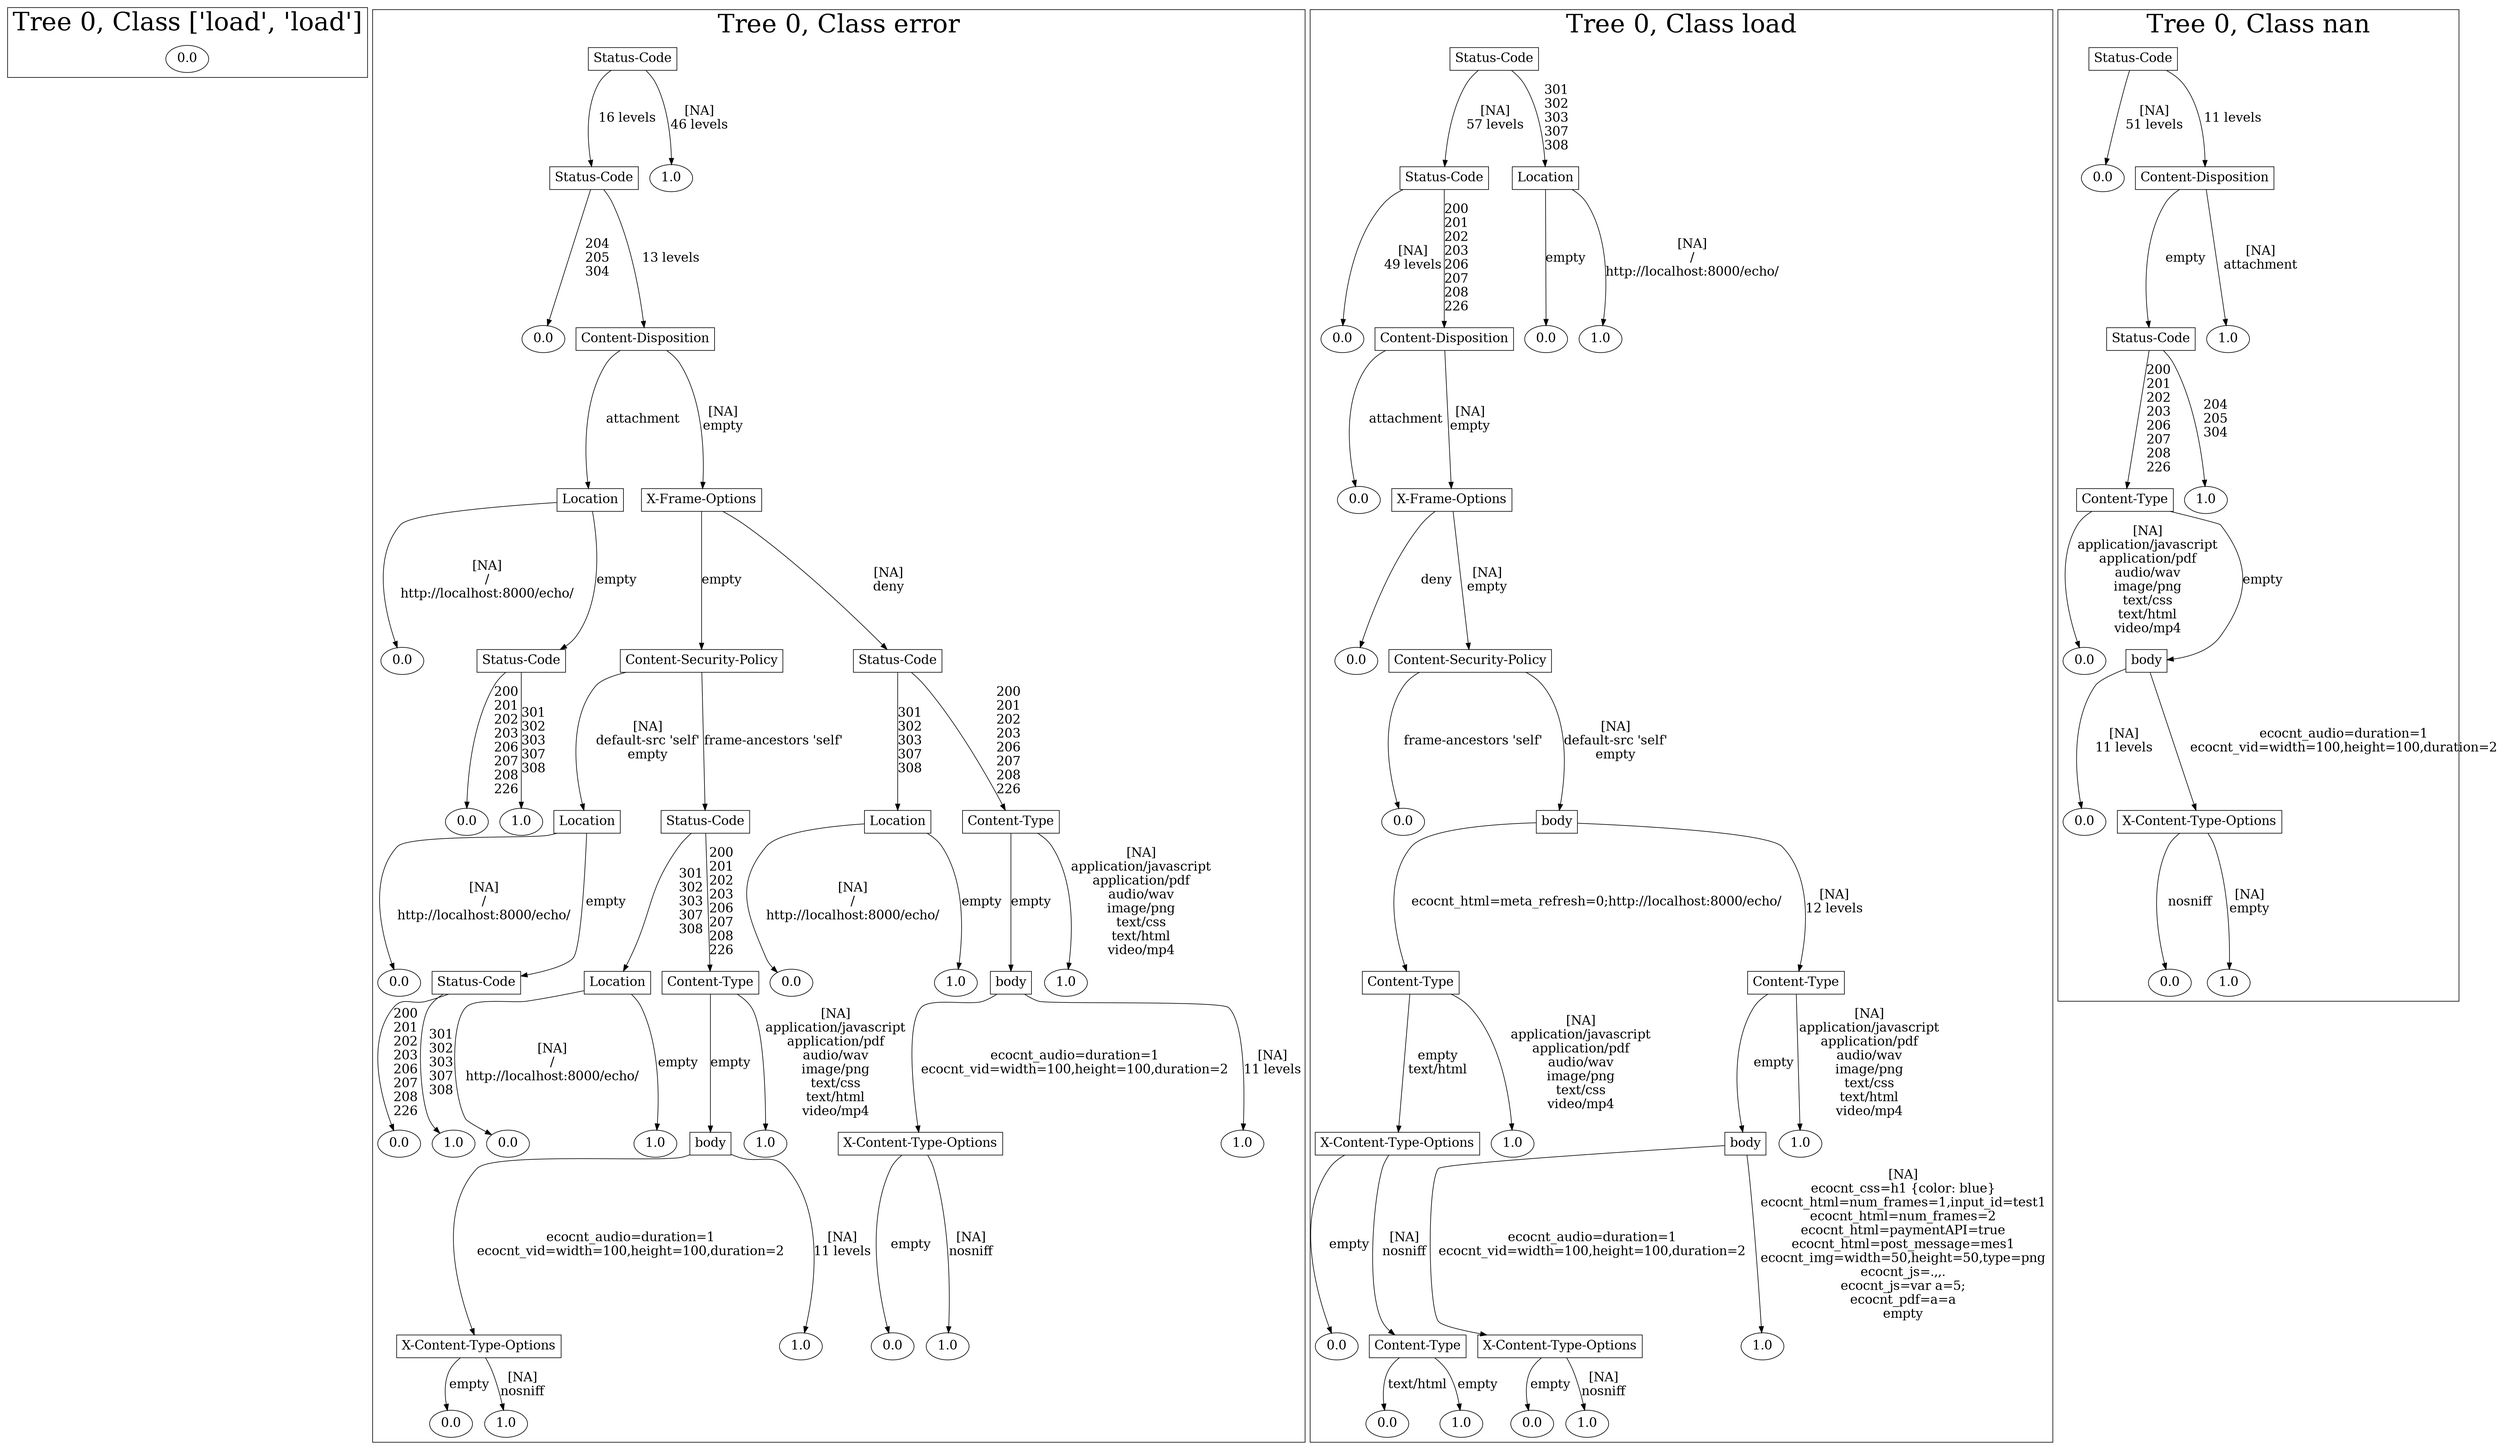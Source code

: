 /*
Generated by:
    http://https://github.com/h2oai/h2o-3/tree/master/h2o-genmodel/src/main/java/hex/genmodel/tools/PrintMojo.java
*/

/*
On a mac:

$ brew install graphviz
$ dot -Tpng file.gv -o file.png
$ open file.png
*/

digraph G {

subgraph cluster_0 {
/* Nodes */

/* Level 0 */
{
"SG_0_Node_0" [fontsize=20, label="0.0"]
}

/* Edges */

fontsize=40
label="Tree 0, Class ['load', 'load']"
}

subgraph cluster_1 {
/* Nodes */

/* Level 0 */
{
"SG_1_Node_0" [shape=box, fontsize=20, label="Status-Code"]
}

/* Level 1 */
{
"SG_1_Node_1" [shape=box, fontsize=20, label="Status-Code"]
"SG_1_Node_19" [fontsize=20, label="1.0"]
}

/* Level 2 */
{
"SG_1_Node_20" [fontsize=20, label="0.0"]
"SG_1_Node_2" [shape=box, fontsize=20, label="Content-Disposition"]
}

/* Level 3 */
{
"SG_1_Node_3" [shape=box, fontsize=20, label="Location"]
"SG_1_Node_4" [shape=box, fontsize=20, label="X-Frame-Options"]
}

/* Level 4 */
{
"SG_1_Node_21" [fontsize=20, label="0.0"]
"SG_1_Node_5" [shape=box, fontsize=20, label="Status-Code"]
"SG_1_Node_6" [shape=box, fontsize=20, label="Content-Security-Policy"]
"SG_1_Node_7" [shape=box, fontsize=20, label="Status-Code"]
}

/* Level 5 */
{
"SG_1_Node_22" [fontsize=20, label="0.0"]
"SG_1_Node_23" [fontsize=20, label="1.0"]
"SG_1_Node_8" [shape=box, fontsize=20, label="Location"]
"SG_1_Node_9" [shape=box, fontsize=20, label="Status-Code"]
"SG_1_Node_10" [shape=box, fontsize=20, label="Location"]
"SG_1_Node_11" [shape=box, fontsize=20, label="Content-Type"]
}

/* Level 6 */
{
"SG_1_Node_24" [fontsize=20, label="0.0"]
"SG_1_Node_12" [shape=box, fontsize=20, label="Status-Code"]
"SG_1_Node_13" [shape=box, fontsize=20, label="Location"]
"SG_1_Node_14" [shape=box, fontsize=20, label="Content-Type"]
"SG_1_Node_25" [fontsize=20, label="0.0"]
"SG_1_Node_26" [fontsize=20, label="1.0"]
"SG_1_Node_15" [shape=box, fontsize=20, label="body"]
"SG_1_Node_27" [fontsize=20, label="1.0"]
}

/* Level 7 */
{
"SG_1_Node_28" [fontsize=20, label="0.0"]
"SG_1_Node_29" [fontsize=20, label="1.0"]
"SG_1_Node_30" [fontsize=20, label="0.0"]
"SG_1_Node_31" [fontsize=20, label="1.0"]
"SG_1_Node_16" [shape=box, fontsize=20, label="body"]
"SG_1_Node_32" [fontsize=20, label="1.0"]
"SG_1_Node_17" [shape=box, fontsize=20, label="X-Content-Type-Options"]
"SG_1_Node_33" [fontsize=20, label="1.0"]
}

/* Level 8 */
{
"SG_1_Node_18" [shape=box, fontsize=20, label="X-Content-Type-Options"]
"SG_1_Node_34" [fontsize=20, label="1.0"]
"SG_1_Node_35" [fontsize=20, label="0.0"]
"SG_1_Node_36" [fontsize=20, label="1.0"]
}

/* Level 9 */
{
"SG_1_Node_37" [fontsize=20, label="0.0"]
"SG_1_Node_38" [fontsize=20, label="1.0"]
}

/* Edges */
"SG_1_Node_0" -> "SG_1_Node_1" [fontsize=20, label="16 levels
"]
"SG_1_Node_0" -> "SG_1_Node_19" [fontsize=20, label="[NA]
46 levels
"]
"SG_1_Node_1" -> "SG_1_Node_20" [fontsize=20, label="204
205
304
"]
"SG_1_Node_1" -> "SG_1_Node_2" [fontsize=20, label="13 levels
"]
"SG_1_Node_2" -> "SG_1_Node_3" [fontsize=20, label="attachment
"]
"SG_1_Node_2" -> "SG_1_Node_4" [fontsize=20, label="[NA]
empty
"]
"SG_1_Node_4" -> "SG_1_Node_6" [fontsize=20, label="empty
"]
"SG_1_Node_4" -> "SG_1_Node_7" [fontsize=20, label="[NA]
deny
"]
"SG_1_Node_7" -> "SG_1_Node_10" [fontsize=20, label="301
302
303
307
308
"]
"SG_1_Node_7" -> "SG_1_Node_11" [fontsize=20, label="200
201
202
203
206
207
208
226
"]
"SG_1_Node_11" -> "SG_1_Node_15" [fontsize=20, label="empty
"]
"SG_1_Node_11" -> "SG_1_Node_27" [fontsize=20, label="[NA]
application/javascript
application/pdf
audio/wav
image/png
text/css
text/html
video/mp4
"]
"SG_1_Node_15" -> "SG_1_Node_17" [fontsize=20, label="ecocnt_audio=duration=1
ecocnt_vid=width=100,height=100,duration=2
"]
"SG_1_Node_15" -> "SG_1_Node_33" [fontsize=20, label="[NA]
11 levels
"]
"SG_1_Node_17" -> "SG_1_Node_35" [fontsize=20, label="empty
"]
"SG_1_Node_17" -> "SG_1_Node_36" [fontsize=20, label="[NA]
nosniff
"]
"SG_1_Node_10" -> "SG_1_Node_25" [fontsize=20, label="[NA]
/
http://localhost:8000/echo/
"]
"SG_1_Node_10" -> "SG_1_Node_26" [fontsize=20, label="empty
"]
"SG_1_Node_6" -> "SG_1_Node_8" [fontsize=20, label="[NA]
default-src 'self'
empty
"]
"SG_1_Node_6" -> "SG_1_Node_9" [fontsize=20, label="frame-ancestors 'self'
"]
"SG_1_Node_9" -> "SG_1_Node_13" [fontsize=20, label="301
302
303
307
308
"]
"SG_1_Node_9" -> "SG_1_Node_14" [fontsize=20, label="200
201
202
203
206
207
208
226
"]
"SG_1_Node_14" -> "SG_1_Node_16" [fontsize=20, label="empty
"]
"SG_1_Node_14" -> "SG_1_Node_32" [fontsize=20, label="[NA]
application/javascript
application/pdf
audio/wav
image/png
text/css
text/html
video/mp4
"]
"SG_1_Node_16" -> "SG_1_Node_18" [fontsize=20, label="ecocnt_audio=duration=1
ecocnt_vid=width=100,height=100,duration=2
"]
"SG_1_Node_16" -> "SG_1_Node_34" [fontsize=20, label="[NA]
11 levels
"]
"SG_1_Node_18" -> "SG_1_Node_37" [fontsize=20, label="empty
"]
"SG_1_Node_18" -> "SG_1_Node_38" [fontsize=20, label="[NA]
nosniff
"]
"SG_1_Node_13" -> "SG_1_Node_30" [fontsize=20, label="[NA]
/
http://localhost:8000/echo/
"]
"SG_1_Node_13" -> "SG_1_Node_31" [fontsize=20, label="empty
"]
"SG_1_Node_8" -> "SG_1_Node_24" [fontsize=20, label="[NA]
/
http://localhost:8000/echo/
"]
"SG_1_Node_8" -> "SG_1_Node_12" [fontsize=20, label="empty
"]
"SG_1_Node_12" -> "SG_1_Node_28" [fontsize=20, label="200
201
202
203
206
207
208
226
"]
"SG_1_Node_12" -> "SG_1_Node_29" [fontsize=20, label="301
302
303
307
308
"]
"SG_1_Node_3" -> "SG_1_Node_21" [fontsize=20, label="[NA]
/
http://localhost:8000/echo/
"]
"SG_1_Node_3" -> "SG_1_Node_5" [fontsize=20, label="empty
"]
"SG_1_Node_5" -> "SG_1_Node_22" [fontsize=20, label="200
201
202
203
206
207
208
226
"]
"SG_1_Node_5" -> "SG_1_Node_23" [fontsize=20, label="301
302
303
307
308
"]

fontsize=40
label="Tree 0, Class error"
}

subgraph cluster_2 {
/* Nodes */

/* Level 0 */
{
"SG_2_Node_0" [shape=box, fontsize=20, label="Status-Code"]
}

/* Level 1 */
{
"SG_2_Node_1" [shape=box, fontsize=20, label="Status-Code"]
"SG_2_Node_2" [shape=box, fontsize=20, label="Location"]
}

/* Level 2 */
{
"SG_2_Node_13" [fontsize=20, label="0.0"]
"SG_2_Node_3" [shape=box, fontsize=20, label="Content-Disposition"]
"SG_2_Node_14" [fontsize=20, label="0.0"]
"SG_2_Node_15" [fontsize=20, label="1.0"]
}

/* Level 3 */
{
"SG_2_Node_16" [fontsize=20, label="0.0"]
"SG_2_Node_4" [shape=box, fontsize=20, label="X-Frame-Options"]
}

/* Level 4 */
{
"SG_2_Node_17" [fontsize=20, label="0.0"]
"SG_2_Node_5" [shape=box, fontsize=20, label="Content-Security-Policy"]
}

/* Level 5 */
{
"SG_2_Node_18" [fontsize=20, label="0.0"]
"SG_2_Node_6" [shape=box, fontsize=20, label="body"]
}

/* Level 6 */
{
"SG_2_Node_7" [shape=box, fontsize=20, label="Content-Type"]
"SG_2_Node_8" [shape=box, fontsize=20, label="Content-Type"]
}

/* Level 7 */
{
"SG_2_Node_9" [shape=box, fontsize=20, label="X-Content-Type-Options"]
"SG_2_Node_19" [fontsize=20, label="1.0"]
"SG_2_Node_10" [shape=box, fontsize=20, label="body"]
"SG_2_Node_20" [fontsize=20, label="1.0"]
}

/* Level 8 */
{
"SG_2_Node_21" [fontsize=20, label="0.0"]
"SG_2_Node_11" [shape=box, fontsize=20, label="Content-Type"]
"SG_2_Node_12" [shape=box, fontsize=20, label="X-Content-Type-Options"]
"SG_2_Node_22" [fontsize=20, label="1.0"]
}

/* Level 9 */
{
"SG_2_Node_23" [fontsize=20, label="0.0"]
"SG_2_Node_24" [fontsize=20, label="1.0"]
"SG_2_Node_25" [fontsize=20, label="0.0"]
"SG_2_Node_26" [fontsize=20, label="1.0"]
}

/* Edges */
"SG_2_Node_0" -> "SG_2_Node_1" [fontsize=20, label="[NA]
57 levels
"]
"SG_2_Node_0" -> "SG_2_Node_2" [fontsize=20, label="301
302
303
307
308
"]
"SG_2_Node_2" -> "SG_2_Node_14" [fontsize=20, label="empty
"]
"SG_2_Node_2" -> "SG_2_Node_15" [fontsize=20, label="[NA]
/
http://localhost:8000/echo/
"]
"SG_2_Node_1" -> "SG_2_Node_13" [fontsize=20, label="[NA]
49 levels
"]
"SG_2_Node_1" -> "SG_2_Node_3" [fontsize=20, label="200
201
202
203
206
207
208
226
"]
"SG_2_Node_3" -> "SG_2_Node_16" [fontsize=20, label="attachment
"]
"SG_2_Node_3" -> "SG_2_Node_4" [fontsize=20, label="[NA]
empty
"]
"SG_2_Node_4" -> "SG_2_Node_17" [fontsize=20, label="deny
"]
"SG_2_Node_4" -> "SG_2_Node_5" [fontsize=20, label="[NA]
empty
"]
"SG_2_Node_5" -> "SG_2_Node_18" [fontsize=20, label="frame-ancestors 'self'
"]
"SG_2_Node_5" -> "SG_2_Node_6" [fontsize=20, label="[NA]
default-src 'self'
empty
"]
"SG_2_Node_6" -> "SG_2_Node_7" [fontsize=20, label="ecocnt_html=meta_refresh=0;http://localhost:8000/echo/
"]
"SG_2_Node_6" -> "SG_2_Node_8" [fontsize=20, label="[NA]
12 levels
"]
"SG_2_Node_8" -> "SG_2_Node_10" [fontsize=20, label="empty
"]
"SG_2_Node_8" -> "SG_2_Node_20" [fontsize=20, label="[NA]
application/javascript
application/pdf
audio/wav
image/png
text/css
text/html
video/mp4
"]
"SG_2_Node_10" -> "SG_2_Node_12" [fontsize=20, label="ecocnt_audio=duration=1
ecocnt_vid=width=100,height=100,duration=2
"]
"SG_2_Node_10" -> "SG_2_Node_22" [fontsize=20, label="[NA]
ecocnt_css=h1 {color: blue}
ecocnt_html=num_frames=1,input_id=test1
ecocnt_html=num_frames=2
ecocnt_html=paymentAPI=true
ecocnt_html=post_message=mes1
ecocnt_img=width=50,height=50,type=png
ecocnt_js=.,,.
ecocnt_js=var a=5;
ecocnt_pdf=a=a
empty
"]
"SG_2_Node_12" -> "SG_2_Node_25" [fontsize=20, label="empty
"]
"SG_2_Node_12" -> "SG_2_Node_26" [fontsize=20, label="[NA]
nosniff
"]
"SG_2_Node_7" -> "SG_2_Node_9" [fontsize=20, label="empty
text/html
"]
"SG_2_Node_7" -> "SG_2_Node_19" [fontsize=20, label="[NA]
application/javascript
application/pdf
audio/wav
image/png
text/css
video/mp4
"]
"SG_2_Node_9" -> "SG_2_Node_21" [fontsize=20, label="empty
"]
"SG_2_Node_9" -> "SG_2_Node_11" [fontsize=20, label="[NA]
nosniff
"]
"SG_2_Node_11" -> "SG_2_Node_23" [fontsize=20, label="text/html
"]
"SG_2_Node_11" -> "SG_2_Node_24" [fontsize=20, label="empty
"]

fontsize=40
label="Tree 0, Class load"
}

subgraph cluster_3 {
/* Nodes */

/* Level 0 */
{
"SG_3_Node_0" [shape=box, fontsize=20, label="Status-Code"]
}

/* Level 1 */
{
"SG_3_Node_6" [fontsize=20, label="0.0"]
"SG_3_Node_1" [shape=box, fontsize=20, label="Content-Disposition"]
}

/* Level 2 */
{
"SG_3_Node_2" [shape=box, fontsize=20, label="Status-Code"]
"SG_3_Node_7" [fontsize=20, label="1.0"]
}

/* Level 3 */
{
"SG_3_Node_3" [shape=box, fontsize=20, label="Content-Type"]
"SG_3_Node_8" [fontsize=20, label="1.0"]
}

/* Level 4 */
{
"SG_3_Node_9" [fontsize=20, label="0.0"]
"SG_3_Node_4" [shape=box, fontsize=20, label="body"]
}

/* Level 5 */
{
"SG_3_Node_10" [fontsize=20, label="0.0"]
"SG_3_Node_5" [shape=box, fontsize=20, label="X-Content-Type-Options"]
}

/* Level 6 */
{
"SG_3_Node_11" [fontsize=20, label="0.0"]
"SG_3_Node_12" [fontsize=20, label="1.0"]
}

/* Edges */
"SG_3_Node_0" -> "SG_3_Node_6" [fontsize=20, label="[NA]
51 levels
"]
"SG_3_Node_0" -> "SG_3_Node_1" [fontsize=20, label="11 levels
"]
"SG_3_Node_1" -> "SG_3_Node_2" [fontsize=20, label="empty
"]
"SG_3_Node_1" -> "SG_3_Node_7" [fontsize=20, label="[NA]
attachment
"]
"SG_3_Node_2" -> "SG_3_Node_3" [fontsize=20, label="200
201
202
203
206
207
208
226
"]
"SG_3_Node_2" -> "SG_3_Node_8" [fontsize=20, label="204
205
304
"]
"SG_3_Node_3" -> "SG_3_Node_9" [fontsize=20, label="[NA]
application/javascript
application/pdf
audio/wav
image/png
text/css
text/html
video/mp4
"]
"SG_3_Node_3" -> "SG_3_Node_4" [fontsize=20, label="empty
"]
"SG_3_Node_4" -> "SG_3_Node_10" [fontsize=20, label="[NA]
11 levels
"]
"SG_3_Node_4" -> "SG_3_Node_5" [fontsize=20, label="ecocnt_audio=duration=1
ecocnt_vid=width=100,height=100,duration=2
"]
"SG_3_Node_5" -> "SG_3_Node_11" [fontsize=20, label="nosniff
"]
"SG_3_Node_5" -> "SG_3_Node_12" [fontsize=20, label="[NA]
empty
"]

fontsize=40
label="Tree 0, Class nan"
}

}


